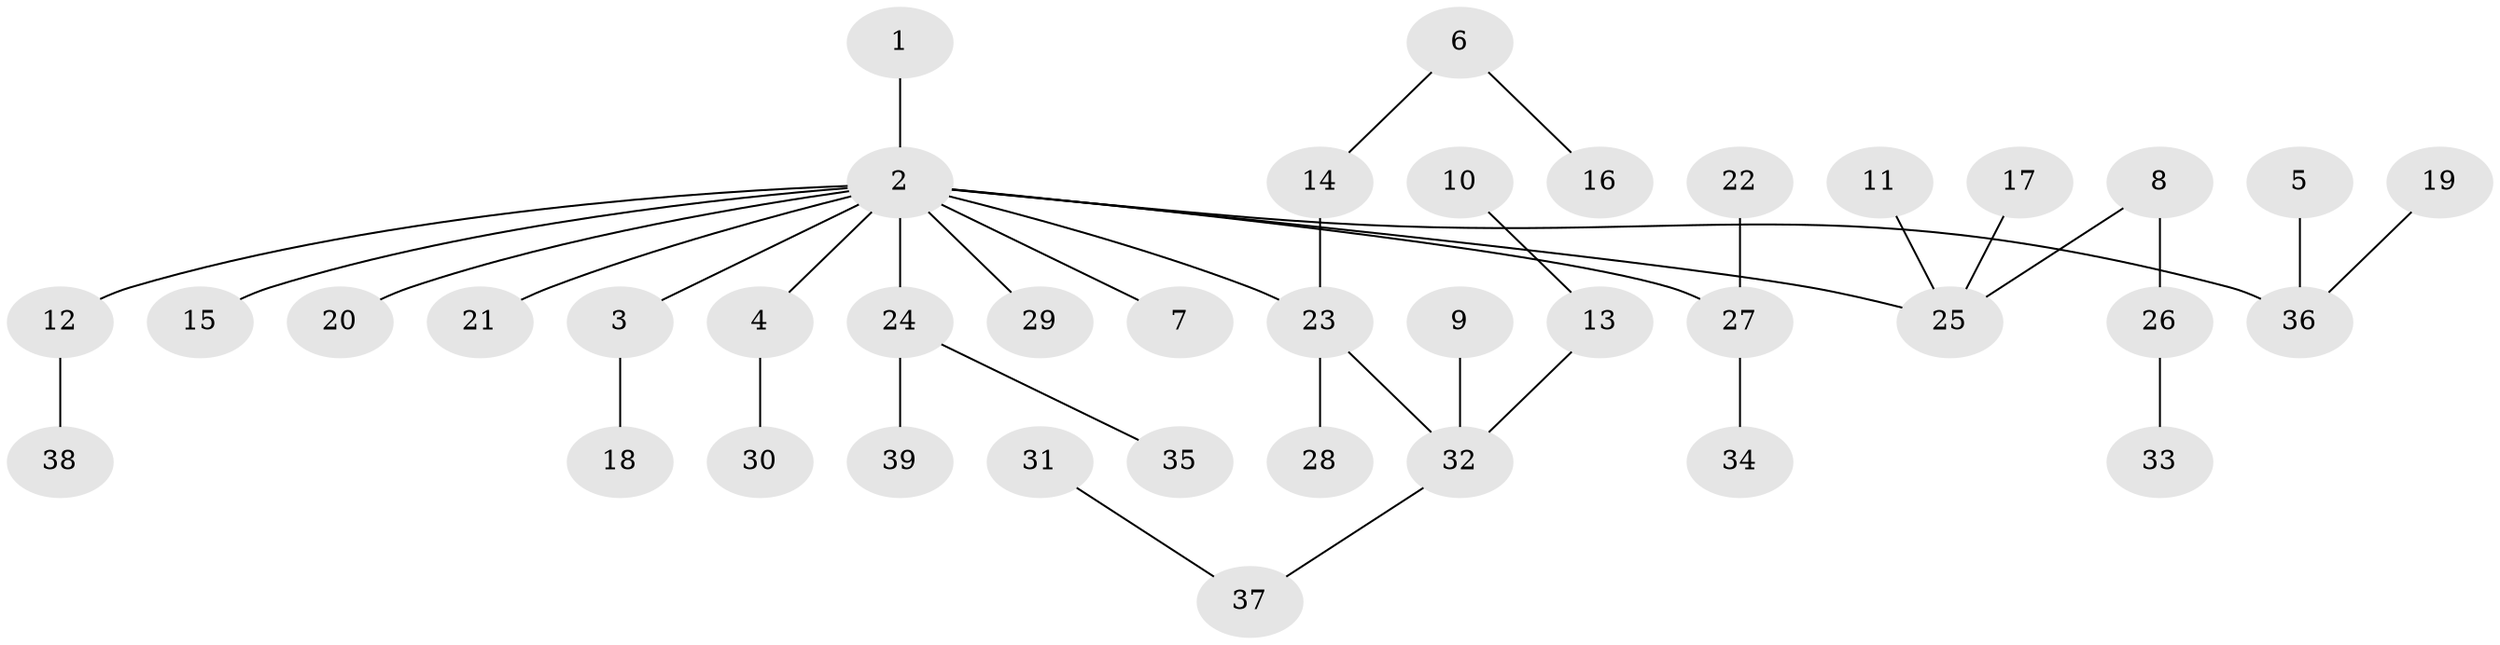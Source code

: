 // original degree distribution, {7: 0.01282051282051282, 5: 0.05128205128205128, 4: 0.07692307692307693, 3: 0.11538461538461539, 1: 0.5128205128205128, 2: 0.23076923076923078}
// Generated by graph-tools (version 1.1) at 2025/26/03/09/25 03:26:27]
// undirected, 39 vertices, 38 edges
graph export_dot {
graph [start="1"]
  node [color=gray90,style=filled];
  1;
  2;
  3;
  4;
  5;
  6;
  7;
  8;
  9;
  10;
  11;
  12;
  13;
  14;
  15;
  16;
  17;
  18;
  19;
  20;
  21;
  22;
  23;
  24;
  25;
  26;
  27;
  28;
  29;
  30;
  31;
  32;
  33;
  34;
  35;
  36;
  37;
  38;
  39;
  1 -- 2 [weight=1.0];
  2 -- 3 [weight=1.0];
  2 -- 4 [weight=1.0];
  2 -- 7 [weight=1.0];
  2 -- 12 [weight=1.0];
  2 -- 15 [weight=1.0];
  2 -- 20 [weight=1.0];
  2 -- 21 [weight=1.0];
  2 -- 23 [weight=1.0];
  2 -- 24 [weight=1.0];
  2 -- 25 [weight=1.0];
  2 -- 27 [weight=1.0];
  2 -- 29 [weight=1.0];
  2 -- 36 [weight=1.0];
  3 -- 18 [weight=1.0];
  4 -- 30 [weight=1.0];
  5 -- 36 [weight=1.0];
  6 -- 14 [weight=1.0];
  6 -- 16 [weight=1.0];
  8 -- 25 [weight=1.0];
  8 -- 26 [weight=1.0];
  9 -- 32 [weight=1.0];
  10 -- 13 [weight=1.0];
  11 -- 25 [weight=1.0];
  12 -- 38 [weight=1.0];
  13 -- 32 [weight=1.0];
  14 -- 23 [weight=1.0];
  17 -- 25 [weight=1.0];
  19 -- 36 [weight=1.0];
  22 -- 27 [weight=1.0];
  23 -- 28 [weight=1.0];
  23 -- 32 [weight=1.0];
  24 -- 35 [weight=1.0];
  24 -- 39 [weight=1.0];
  26 -- 33 [weight=1.0];
  27 -- 34 [weight=1.0];
  31 -- 37 [weight=1.0];
  32 -- 37 [weight=1.0];
}
